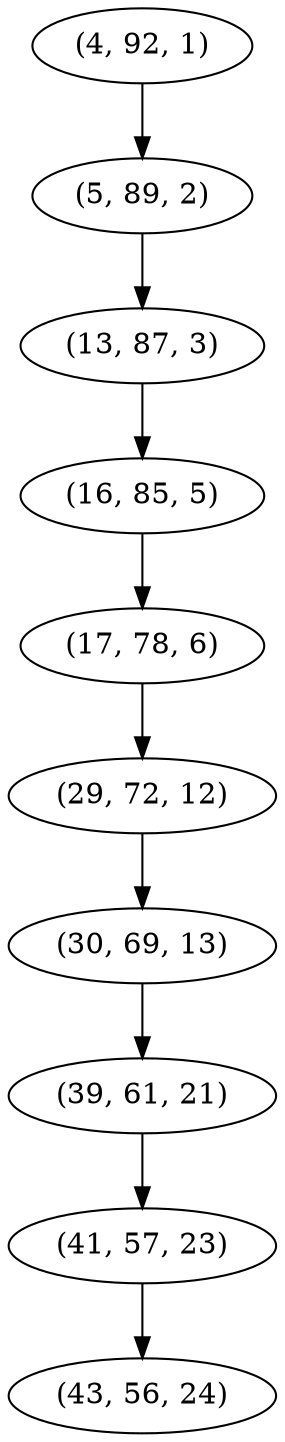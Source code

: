 digraph tree {
    "(4, 92, 1)";
    "(5, 89, 2)";
    "(13, 87, 3)";
    "(16, 85, 5)";
    "(17, 78, 6)";
    "(29, 72, 12)";
    "(30, 69, 13)";
    "(39, 61, 21)";
    "(41, 57, 23)";
    "(43, 56, 24)";
    "(4, 92, 1)" -> "(5, 89, 2)";
    "(5, 89, 2)" -> "(13, 87, 3)";
    "(13, 87, 3)" -> "(16, 85, 5)";
    "(16, 85, 5)" -> "(17, 78, 6)";
    "(17, 78, 6)" -> "(29, 72, 12)";
    "(29, 72, 12)" -> "(30, 69, 13)";
    "(30, 69, 13)" -> "(39, 61, 21)";
    "(39, 61, 21)" -> "(41, 57, 23)";
    "(41, 57, 23)" -> "(43, 56, 24)";
}
